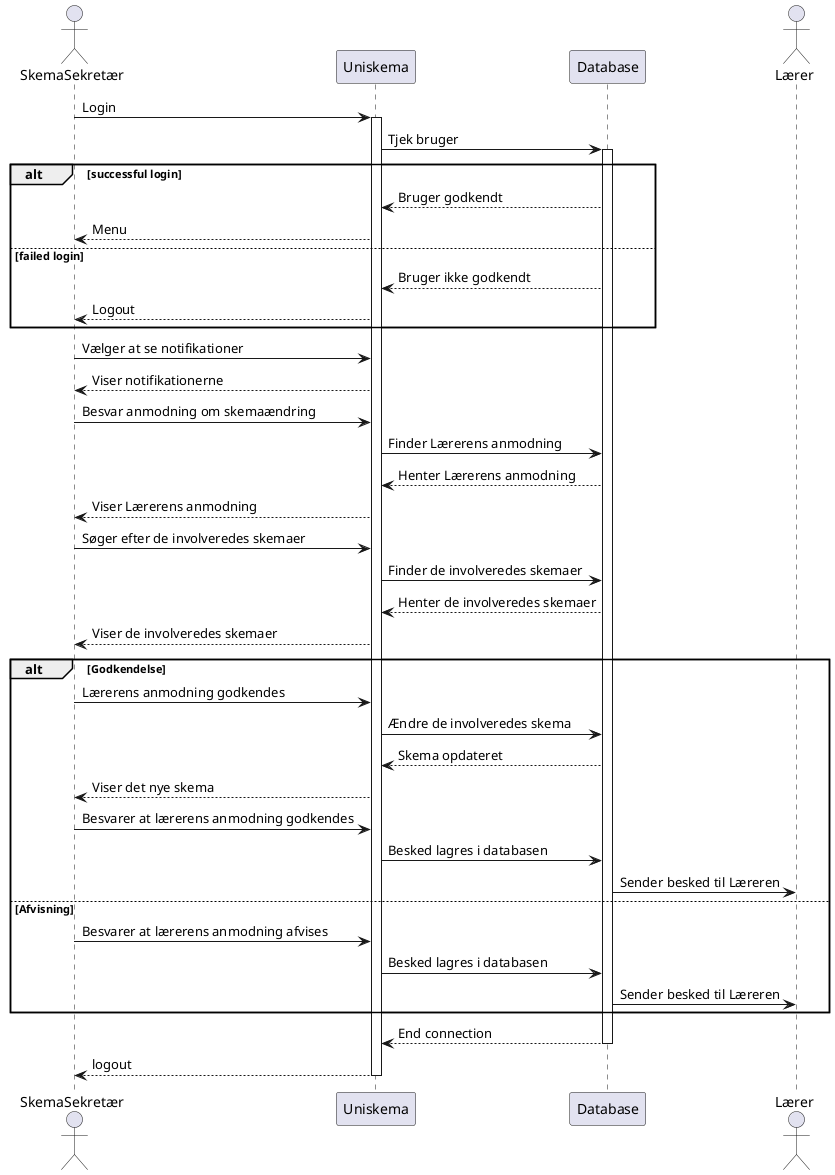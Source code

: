 @startuml
Actor SkemaSekretær
SkemaSekretær -> Uniskema: Login
Activate Uniskema
Uniskema -> Database: Tjek bruger
Activate Database
Actor Lærer
alt successful login
    Uniskema <-- Database: Bruger godkendt
    SkemaSekretær <-- Uniskema: Menu
else failed login
    Uniskema <-- Database: Bruger ikke godkendt
    SkemaSekretær <-- Uniskema: Logout
end
SkemaSekretær -> Uniskema: Vælger at se notifikationer
SkemaSekretær <-- Uniskema: Viser notifikationerne
SkemaSekretær -> Uniskema: Besvar anmodning om skemaændring
Uniskema -> Database: Finder Lærerens anmodning
Uniskema <-- Database: Henter Lærerens anmodning
SkemaSekretær <-- Uniskema: Viser Lærerens anmodning
SkemaSekretær -> Uniskema: Søger efter de involveredes skemaer
Uniskema -> Database: Finder de involveredes skemaer
Uniskema <-- Database: Henter de involveredes skemaer
SkemaSekretær <-- Uniskema: Viser de involveredes skemaer
alt Godkendelse
    SkemaSekretær -> Uniskema: Lærerens anmodning godkendes
    Uniskema -> Database: Ændre de involveredes skema
    Uniskema <-- Database: Skema opdateret
    SkemaSekretær <-- Uniskema: Viser det nye skema
    SkemaSekretær -> Uniskema: Besvarer at lærerens anmodning godkendes
    Uniskema -> Database: Besked lagres i databasen
    Database -> Lærer: Sender besked til Læreren
else Afvisning
    SkemaSekretær -> Uniskema: Besvarer at lærerens anmodning afvises
    Uniskema -> Database: Besked lagres i databasen
    Database -> Lærer: Sender besked til Læreren
end
return End connection
return logout
@enduml